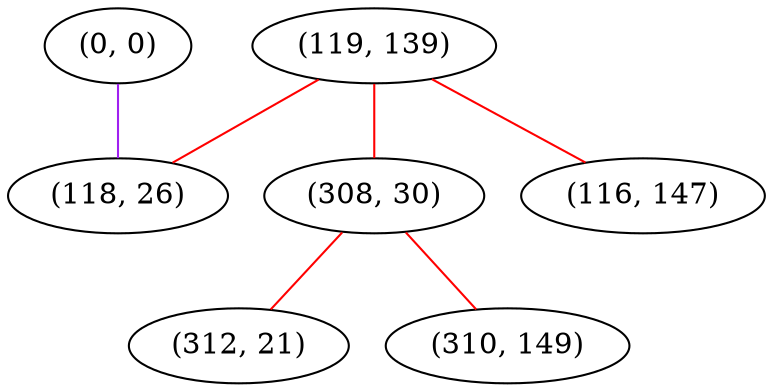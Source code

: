 graph "" {
"(0, 0)";
"(119, 139)";
"(118, 26)";
"(308, 30)";
"(116, 147)";
"(312, 21)";
"(310, 149)";
"(0, 0)" -- "(118, 26)"  [color=purple, key=0, weight=4];
"(119, 139)" -- "(118, 26)"  [color=red, key=0, weight=1];
"(119, 139)" -- "(308, 30)"  [color=red, key=0, weight=1];
"(119, 139)" -- "(116, 147)"  [color=red, key=0, weight=1];
"(308, 30)" -- "(312, 21)"  [color=red, key=0, weight=1];
"(308, 30)" -- "(310, 149)"  [color=red, key=0, weight=1];
}

